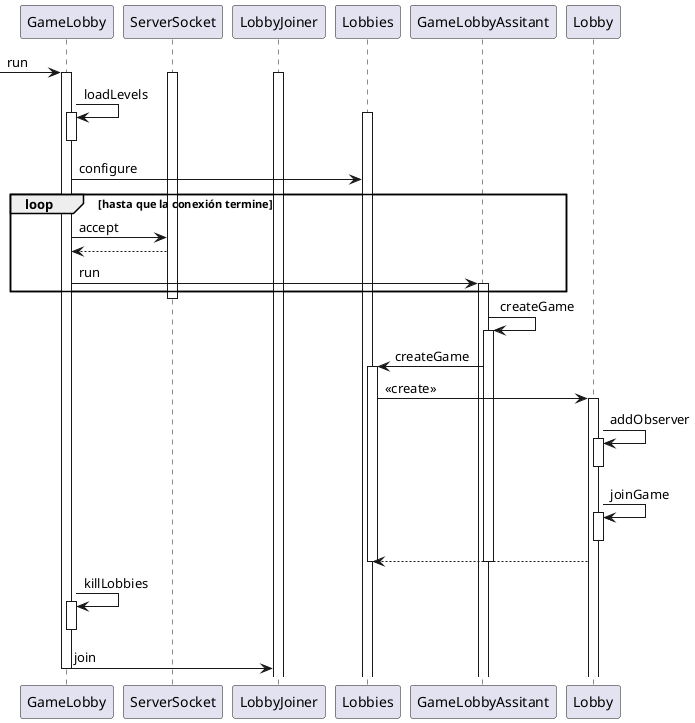 @startuml

-> GameLobby: run
activate GameLobby
activate ServerSocket
activate LobbyJoiner

GameLobby -> GameLobby: loadLevels
activate GameLobby
deactivate GameLobby

activate Lobbies

GameLobby -> Lobbies: configure

loop hasta que la conexión termine
    GameLobby -> ServerSocket: accept
    ServerSocket --> GameLobby
    GameLobby -> GameLobbyAssitant: run
    activate GameLobbyAssitant
end

deactivate ServerSocket

GameLobbyAssitant -> GameLobbyAssitant: createGame
activate GameLobbyAssitant

GameLobbyAssitant -> Lobbies: createGame
activate Lobbies
Lobbies -> Lobby: << create >>
activate Lobby
Lobby -> Lobby: addObserver
activate Lobby
deactivate Lobby
Lobby -> Lobby: joinGame
activate Lobby
deactivate Lobby
Lobby --> Lobbies
deactivate Lobbies
deactivate GameLobbyAssitant

GameLobby -> GameLobby: killLobbies
activate GameLobby
deactivate GameLobby

GameLobby -> LobbyJoiner: join

deactivate GameLobby

@enduml
